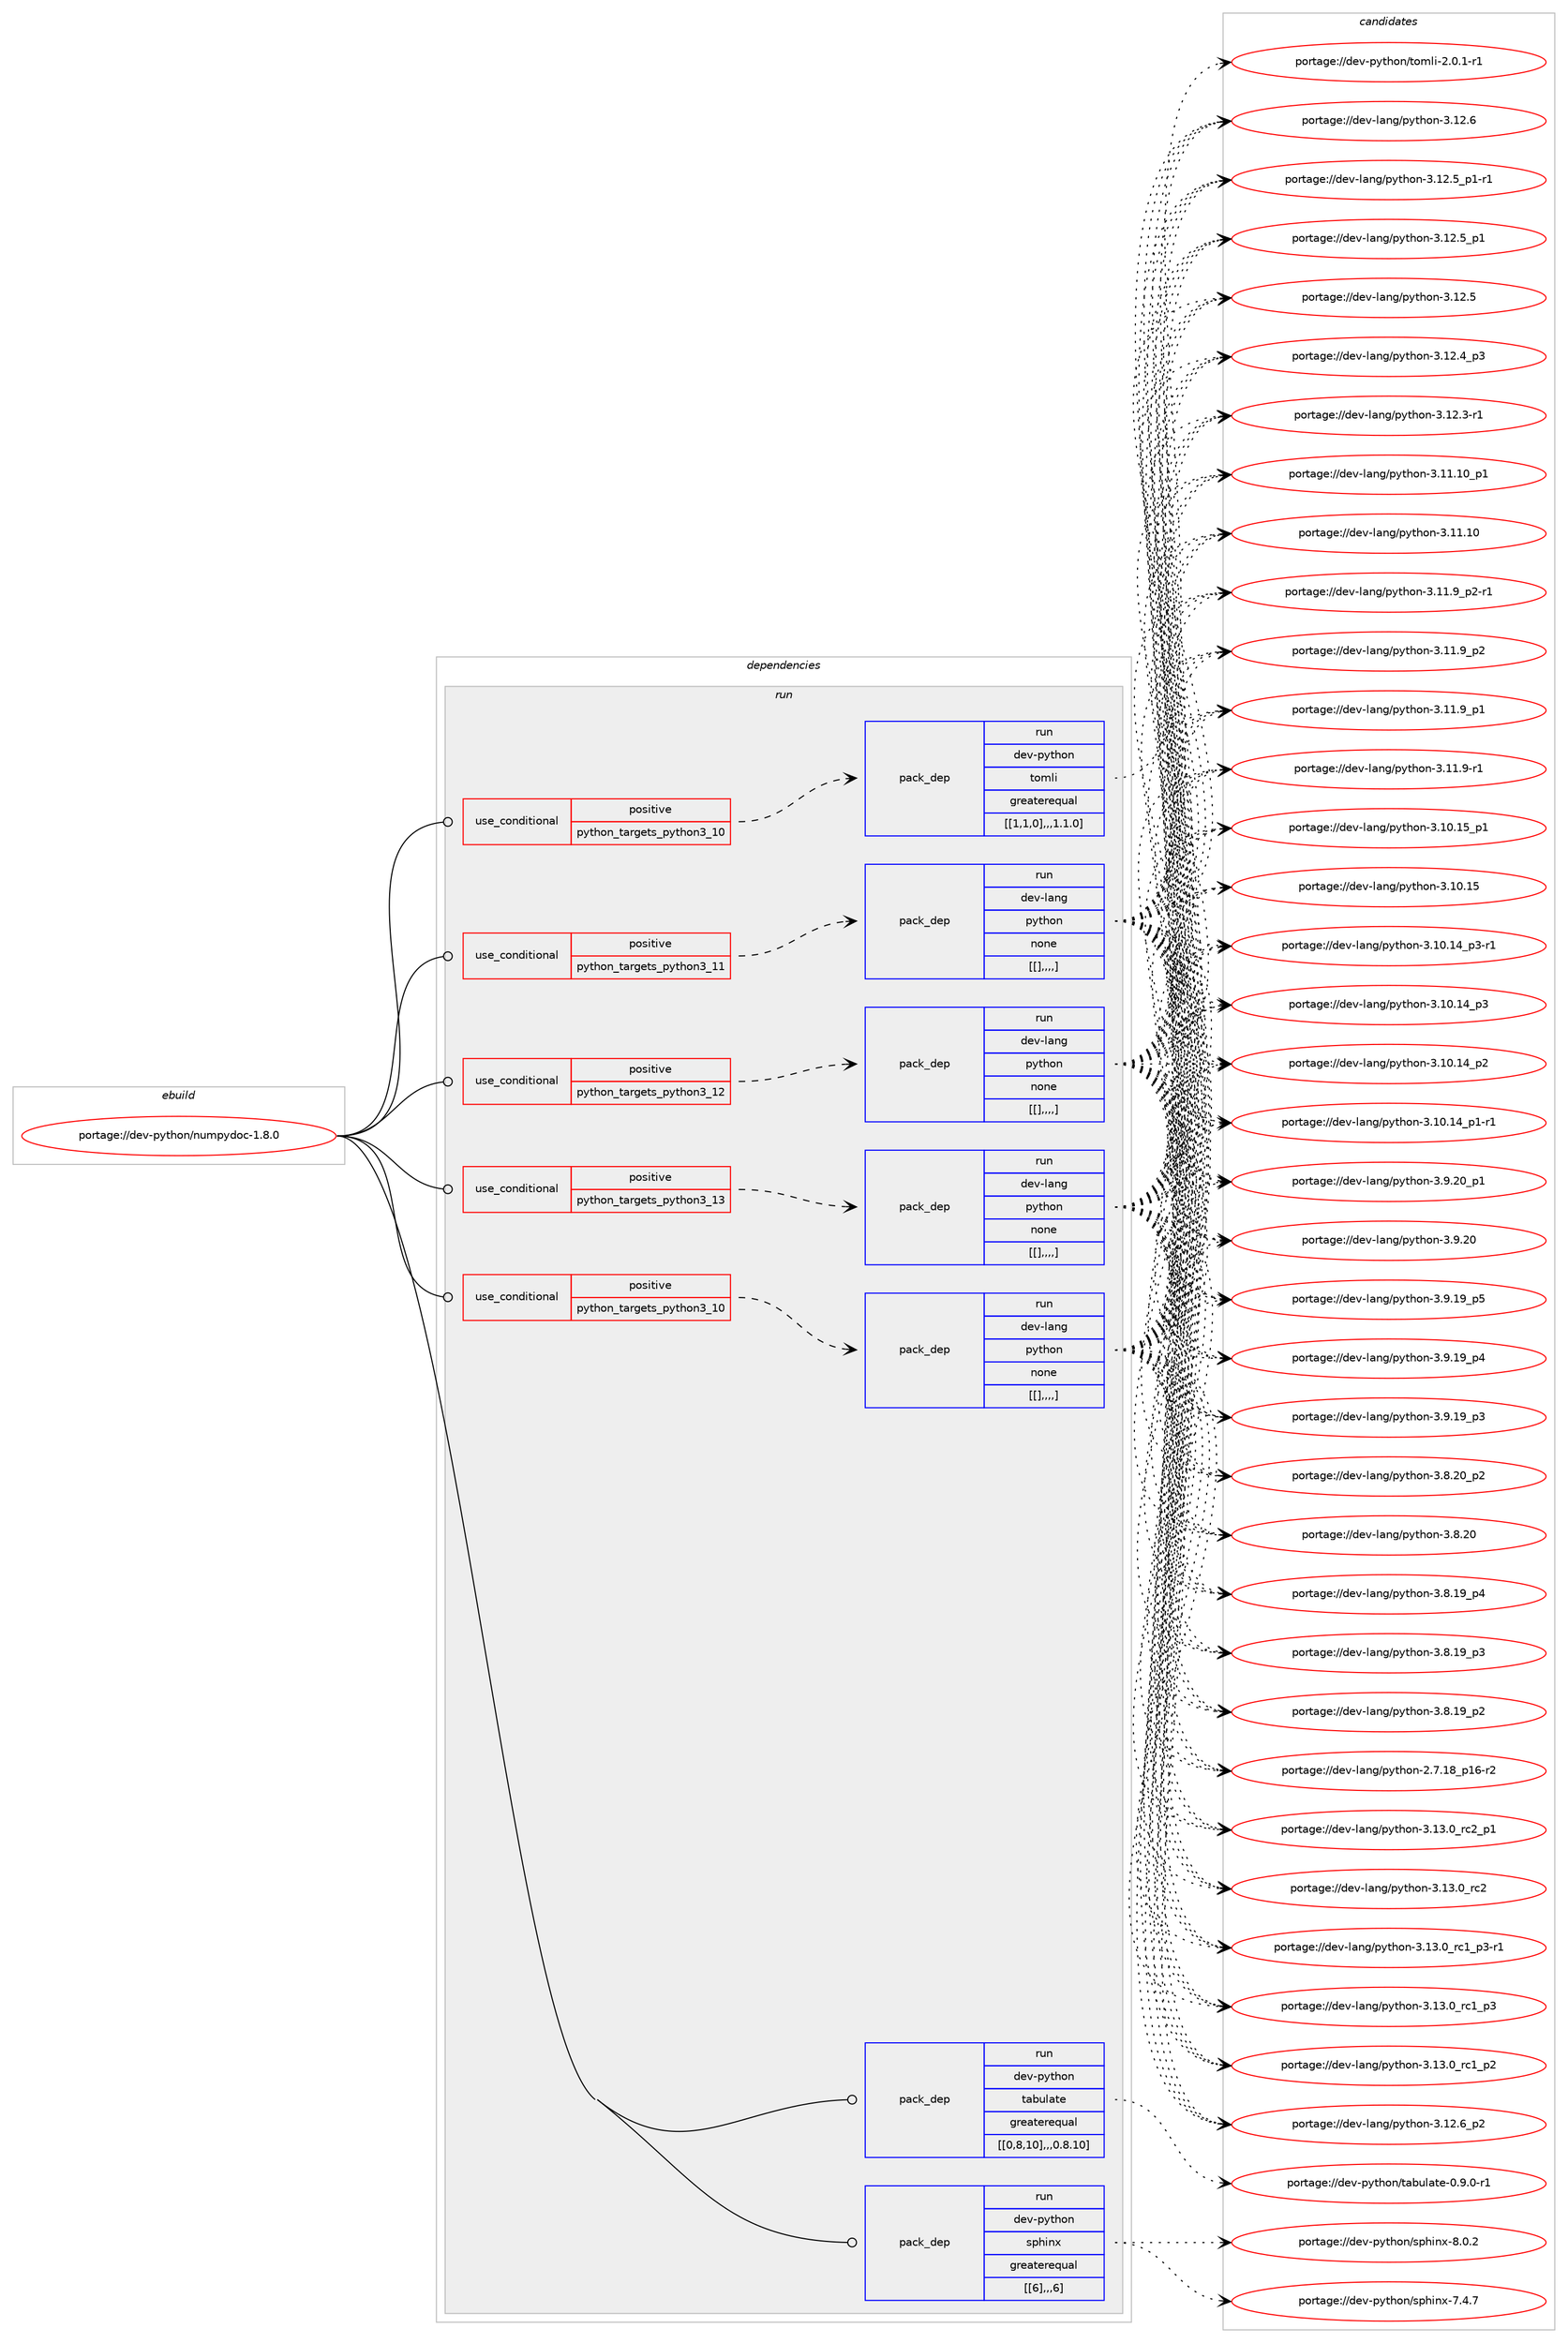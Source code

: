 digraph prolog {

# *************
# Graph options
# *************

newrank=true;
concentrate=true;
compound=true;
graph [rankdir=LR,fontname=Helvetica,fontsize=10,ranksep=1.5];#, ranksep=2.5, nodesep=0.2];
edge  [arrowhead=vee];
node  [fontname=Helvetica,fontsize=10];

# **********
# The ebuild
# **********

subgraph cluster_leftcol {
color=gray;
label=<<i>ebuild</i>>;
id [label="portage://dev-python/numpydoc-1.8.0", color=red, width=4, href="../dev-python/numpydoc-1.8.0.svg"];
}

# ****************
# The dependencies
# ****************

subgraph cluster_midcol {
color=gray;
label=<<i>dependencies</i>>;
subgraph cluster_compile {
fillcolor="#eeeeee";
style=filled;
label=<<i>compile</i>>;
}
subgraph cluster_compileandrun {
fillcolor="#eeeeee";
style=filled;
label=<<i>compile and run</i>>;
}
subgraph cluster_run {
fillcolor="#eeeeee";
style=filled;
label=<<i>run</i>>;
subgraph cond36696 {
dependency154991 [label=<<TABLE BORDER="0" CELLBORDER="1" CELLSPACING="0" CELLPADDING="4"><TR><TD ROWSPAN="3" CELLPADDING="10">use_conditional</TD></TR><TR><TD>positive</TD></TR><TR><TD>python_targets_python3_10</TD></TR></TABLE>>, shape=none, color=red];
subgraph pack117081 {
dependency154992 [label=<<TABLE BORDER="0" CELLBORDER="1" CELLSPACING="0" CELLPADDING="4" WIDTH="220"><TR><TD ROWSPAN="6" CELLPADDING="30">pack_dep</TD></TR><TR><TD WIDTH="110">run</TD></TR><TR><TD>dev-lang</TD></TR><TR><TD>python</TD></TR><TR><TD>none</TD></TR><TR><TD>[[],,,,]</TD></TR></TABLE>>, shape=none, color=blue];
}
dependency154991:e -> dependency154992:w [weight=20,style="dashed",arrowhead="vee"];
}
id:e -> dependency154991:w [weight=20,style="solid",arrowhead="odot"];
subgraph cond36697 {
dependency154993 [label=<<TABLE BORDER="0" CELLBORDER="1" CELLSPACING="0" CELLPADDING="4"><TR><TD ROWSPAN="3" CELLPADDING="10">use_conditional</TD></TR><TR><TD>positive</TD></TR><TR><TD>python_targets_python3_10</TD></TR></TABLE>>, shape=none, color=red];
subgraph pack117082 {
dependency154994 [label=<<TABLE BORDER="0" CELLBORDER="1" CELLSPACING="0" CELLPADDING="4" WIDTH="220"><TR><TD ROWSPAN="6" CELLPADDING="30">pack_dep</TD></TR><TR><TD WIDTH="110">run</TD></TR><TR><TD>dev-python</TD></TR><TR><TD>tomli</TD></TR><TR><TD>greaterequal</TD></TR><TR><TD>[[1,1,0],,,1.1.0]</TD></TR></TABLE>>, shape=none, color=blue];
}
dependency154993:e -> dependency154994:w [weight=20,style="dashed",arrowhead="vee"];
}
id:e -> dependency154993:w [weight=20,style="solid",arrowhead="odot"];
subgraph cond36698 {
dependency154995 [label=<<TABLE BORDER="0" CELLBORDER="1" CELLSPACING="0" CELLPADDING="4"><TR><TD ROWSPAN="3" CELLPADDING="10">use_conditional</TD></TR><TR><TD>positive</TD></TR><TR><TD>python_targets_python3_11</TD></TR></TABLE>>, shape=none, color=red];
subgraph pack117083 {
dependency154996 [label=<<TABLE BORDER="0" CELLBORDER="1" CELLSPACING="0" CELLPADDING="4" WIDTH="220"><TR><TD ROWSPAN="6" CELLPADDING="30">pack_dep</TD></TR><TR><TD WIDTH="110">run</TD></TR><TR><TD>dev-lang</TD></TR><TR><TD>python</TD></TR><TR><TD>none</TD></TR><TR><TD>[[],,,,]</TD></TR></TABLE>>, shape=none, color=blue];
}
dependency154995:e -> dependency154996:w [weight=20,style="dashed",arrowhead="vee"];
}
id:e -> dependency154995:w [weight=20,style="solid",arrowhead="odot"];
subgraph cond36699 {
dependency154997 [label=<<TABLE BORDER="0" CELLBORDER="1" CELLSPACING="0" CELLPADDING="4"><TR><TD ROWSPAN="3" CELLPADDING="10">use_conditional</TD></TR><TR><TD>positive</TD></TR><TR><TD>python_targets_python3_12</TD></TR></TABLE>>, shape=none, color=red];
subgraph pack117084 {
dependency154998 [label=<<TABLE BORDER="0" CELLBORDER="1" CELLSPACING="0" CELLPADDING="4" WIDTH="220"><TR><TD ROWSPAN="6" CELLPADDING="30">pack_dep</TD></TR><TR><TD WIDTH="110">run</TD></TR><TR><TD>dev-lang</TD></TR><TR><TD>python</TD></TR><TR><TD>none</TD></TR><TR><TD>[[],,,,]</TD></TR></TABLE>>, shape=none, color=blue];
}
dependency154997:e -> dependency154998:w [weight=20,style="dashed",arrowhead="vee"];
}
id:e -> dependency154997:w [weight=20,style="solid",arrowhead="odot"];
subgraph cond36700 {
dependency154999 [label=<<TABLE BORDER="0" CELLBORDER="1" CELLSPACING="0" CELLPADDING="4"><TR><TD ROWSPAN="3" CELLPADDING="10">use_conditional</TD></TR><TR><TD>positive</TD></TR><TR><TD>python_targets_python3_13</TD></TR></TABLE>>, shape=none, color=red];
subgraph pack117085 {
dependency155000 [label=<<TABLE BORDER="0" CELLBORDER="1" CELLSPACING="0" CELLPADDING="4" WIDTH="220"><TR><TD ROWSPAN="6" CELLPADDING="30">pack_dep</TD></TR><TR><TD WIDTH="110">run</TD></TR><TR><TD>dev-lang</TD></TR><TR><TD>python</TD></TR><TR><TD>none</TD></TR><TR><TD>[[],,,,]</TD></TR></TABLE>>, shape=none, color=blue];
}
dependency154999:e -> dependency155000:w [weight=20,style="dashed",arrowhead="vee"];
}
id:e -> dependency154999:w [weight=20,style="solid",arrowhead="odot"];
subgraph pack117086 {
dependency155001 [label=<<TABLE BORDER="0" CELLBORDER="1" CELLSPACING="0" CELLPADDING="4" WIDTH="220"><TR><TD ROWSPAN="6" CELLPADDING="30">pack_dep</TD></TR><TR><TD WIDTH="110">run</TD></TR><TR><TD>dev-python</TD></TR><TR><TD>sphinx</TD></TR><TR><TD>greaterequal</TD></TR><TR><TD>[[6],,,6]</TD></TR></TABLE>>, shape=none, color=blue];
}
id:e -> dependency155001:w [weight=20,style="solid",arrowhead="odot"];
subgraph pack117087 {
dependency155002 [label=<<TABLE BORDER="0" CELLBORDER="1" CELLSPACING="0" CELLPADDING="4" WIDTH="220"><TR><TD ROWSPAN="6" CELLPADDING="30">pack_dep</TD></TR><TR><TD WIDTH="110">run</TD></TR><TR><TD>dev-python</TD></TR><TR><TD>tabulate</TD></TR><TR><TD>greaterequal</TD></TR><TR><TD>[[0,8,10],,,0.8.10]</TD></TR></TABLE>>, shape=none, color=blue];
}
id:e -> dependency155002:w [weight=20,style="solid",arrowhead="odot"];
}
}

# **************
# The candidates
# **************

subgraph cluster_choices {
rank=same;
color=gray;
label=<<i>candidates</i>>;

subgraph choice117081 {
color=black;
nodesep=1;
choice100101118451089711010347112121116104111110455146495146489511499509511249 [label="portage://dev-lang/python-3.13.0_rc2_p1", color=red, width=4,href="../dev-lang/python-3.13.0_rc2_p1.svg"];
choice10010111845108971101034711212111610411111045514649514648951149950 [label="portage://dev-lang/python-3.13.0_rc2", color=red, width=4,href="../dev-lang/python-3.13.0_rc2.svg"];
choice1001011184510897110103471121211161041111104551464951464895114994995112514511449 [label="portage://dev-lang/python-3.13.0_rc1_p3-r1", color=red, width=4,href="../dev-lang/python-3.13.0_rc1_p3-r1.svg"];
choice100101118451089711010347112121116104111110455146495146489511499499511251 [label="portage://dev-lang/python-3.13.0_rc1_p3", color=red, width=4,href="../dev-lang/python-3.13.0_rc1_p3.svg"];
choice100101118451089711010347112121116104111110455146495146489511499499511250 [label="portage://dev-lang/python-3.13.0_rc1_p2", color=red, width=4,href="../dev-lang/python-3.13.0_rc1_p2.svg"];
choice100101118451089711010347112121116104111110455146495046549511250 [label="portage://dev-lang/python-3.12.6_p2", color=red, width=4,href="../dev-lang/python-3.12.6_p2.svg"];
choice10010111845108971101034711212111610411111045514649504654 [label="portage://dev-lang/python-3.12.6", color=red, width=4,href="../dev-lang/python-3.12.6.svg"];
choice1001011184510897110103471121211161041111104551464950465395112494511449 [label="portage://dev-lang/python-3.12.5_p1-r1", color=red, width=4,href="../dev-lang/python-3.12.5_p1-r1.svg"];
choice100101118451089711010347112121116104111110455146495046539511249 [label="portage://dev-lang/python-3.12.5_p1", color=red, width=4,href="../dev-lang/python-3.12.5_p1.svg"];
choice10010111845108971101034711212111610411111045514649504653 [label="portage://dev-lang/python-3.12.5", color=red, width=4,href="../dev-lang/python-3.12.5.svg"];
choice100101118451089711010347112121116104111110455146495046529511251 [label="portage://dev-lang/python-3.12.4_p3", color=red, width=4,href="../dev-lang/python-3.12.4_p3.svg"];
choice100101118451089711010347112121116104111110455146495046514511449 [label="portage://dev-lang/python-3.12.3-r1", color=red, width=4,href="../dev-lang/python-3.12.3-r1.svg"];
choice10010111845108971101034711212111610411111045514649494649489511249 [label="portage://dev-lang/python-3.11.10_p1", color=red, width=4,href="../dev-lang/python-3.11.10_p1.svg"];
choice1001011184510897110103471121211161041111104551464949464948 [label="portage://dev-lang/python-3.11.10", color=red, width=4,href="../dev-lang/python-3.11.10.svg"];
choice1001011184510897110103471121211161041111104551464949465795112504511449 [label="portage://dev-lang/python-3.11.9_p2-r1", color=red, width=4,href="../dev-lang/python-3.11.9_p2-r1.svg"];
choice100101118451089711010347112121116104111110455146494946579511250 [label="portage://dev-lang/python-3.11.9_p2", color=red, width=4,href="../dev-lang/python-3.11.9_p2.svg"];
choice100101118451089711010347112121116104111110455146494946579511249 [label="portage://dev-lang/python-3.11.9_p1", color=red, width=4,href="../dev-lang/python-3.11.9_p1.svg"];
choice100101118451089711010347112121116104111110455146494946574511449 [label="portage://dev-lang/python-3.11.9-r1", color=red, width=4,href="../dev-lang/python-3.11.9-r1.svg"];
choice10010111845108971101034711212111610411111045514649484649539511249 [label="portage://dev-lang/python-3.10.15_p1", color=red, width=4,href="../dev-lang/python-3.10.15_p1.svg"];
choice1001011184510897110103471121211161041111104551464948464953 [label="portage://dev-lang/python-3.10.15", color=red, width=4,href="../dev-lang/python-3.10.15.svg"];
choice100101118451089711010347112121116104111110455146494846495295112514511449 [label="portage://dev-lang/python-3.10.14_p3-r1", color=red, width=4,href="../dev-lang/python-3.10.14_p3-r1.svg"];
choice10010111845108971101034711212111610411111045514649484649529511251 [label="portage://dev-lang/python-3.10.14_p3", color=red, width=4,href="../dev-lang/python-3.10.14_p3.svg"];
choice10010111845108971101034711212111610411111045514649484649529511250 [label="portage://dev-lang/python-3.10.14_p2", color=red, width=4,href="../dev-lang/python-3.10.14_p2.svg"];
choice100101118451089711010347112121116104111110455146494846495295112494511449 [label="portage://dev-lang/python-3.10.14_p1-r1", color=red, width=4,href="../dev-lang/python-3.10.14_p1-r1.svg"];
choice100101118451089711010347112121116104111110455146574650489511249 [label="portage://dev-lang/python-3.9.20_p1", color=red, width=4,href="../dev-lang/python-3.9.20_p1.svg"];
choice10010111845108971101034711212111610411111045514657465048 [label="portage://dev-lang/python-3.9.20", color=red, width=4,href="../dev-lang/python-3.9.20.svg"];
choice100101118451089711010347112121116104111110455146574649579511253 [label="portage://dev-lang/python-3.9.19_p5", color=red, width=4,href="../dev-lang/python-3.9.19_p5.svg"];
choice100101118451089711010347112121116104111110455146574649579511252 [label="portage://dev-lang/python-3.9.19_p4", color=red, width=4,href="../dev-lang/python-3.9.19_p4.svg"];
choice100101118451089711010347112121116104111110455146574649579511251 [label="portage://dev-lang/python-3.9.19_p3", color=red, width=4,href="../dev-lang/python-3.9.19_p3.svg"];
choice100101118451089711010347112121116104111110455146564650489511250 [label="portage://dev-lang/python-3.8.20_p2", color=red, width=4,href="../dev-lang/python-3.8.20_p2.svg"];
choice10010111845108971101034711212111610411111045514656465048 [label="portage://dev-lang/python-3.8.20", color=red, width=4,href="../dev-lang/python-3.8.20.svg"];
choice100101118451089711010347112121116104111110455146564649579511252 [label="portage://dev-lang/python-3.8.19_p4", color=red, width=4,href="../dev-lang/python-3.8.19_p4.svg"];
choice100101118451089711010347112121116104111110455146564649579511251 [label="portage://dev-lang/python-3.8.19_p3", color=red, width=4,href="../dev-lang/python-3.8.19_p3.svg"];
choice100101118451089711010347112121116104111110455146564649579511250 [label="portage://dev-lang/python-3.8.19_p2", color=red, width=4,href="../dev-lang/python-3.8.19_p2.svg"];
choice100101118451089711010347112121116104111110455046554649569511249544511450 [label="portage://dev-lang/python-2.7.18_p16-r2", color=red, width=4,href="../dev-lang/python-2.7.18_p16-r2.svg"];
dependency154992:e -> choice100101118451089711010347112121116104111110455146495146489511499509511249:w [style=dotted,weight="100"];
dependency154992:e -> choice10010111845108971101034711212111610411111045514649514648951149950:w [style=dotted,weight="100"];
dependency154992:e -> choice1001011184510897110103471121211161041111104551464951464895114994995112514511449:w [style=dotted,weight="100"];
dependency154992:e -> choice100101118451089711010347112121116104111110455146495146489511499499511251:w [style=dotted,weight="100"];
dependency154992:e -> choice100101118451089711010347112121116104111110455146495146489511499499511250:w [style=dotted,weight="100"];
dependency154992:e -> choice100101118451089711010347112121116104111110455146495046549511250:w [style=dotted,weight="100"];
dependency154992:e -> choice10010111845108971101034711212111610411111045514649504654:w [style=dotted,weight="100"];
dependency154992:e -> choice1001011184510897110103471121211161041111104551464950465395112494511449:w [style=dotted,weight="100"];
dependency154992:e -> choice100101118451089711010347112121116104111110455146495046539511249:w [style=dotted,weight="100"];
dependency154992:e -> choice10010111845108971101034711212111610411111045514649504653:w [style=dotted,weight="100"];
dependency154992:e -> choice100101118451089711010347112121116104111110455146495046529511251:w [style=dotted,weight="100"];
dependency154992:e -> choice100101118451089711010347112121116104111110455146495046514511449:w [style=dotted,weight="100"];
dependency154992:e -> choice10010111845108971101034711212111610411111045514649494649489511249:w [style=dotted,weight="100"];
dependency154992:e -> choice1001011184510897110103471121211161041111104551464949464948:w [style=dotted,weight="100"];
dependency154992:e -> choice1001011184510897110103471121211161041111104551464949465795112504511449:w [style=dotted,weight="100"];
dependency154992:e -> choice100101118451089711010347112121116104111110455146494946579511250:w [style=dotted,weight="100"];
dependency154992:e -> choice100101118451089711010347112121116104111110455146494946579511249:w [style=dotted,weight="100"];
dependency154992:e -> choice100101118451089711010347112121116104111110455146494946574511449:w [style=dotted,weight="100"];
dependency154992:e -> choice10010111845108971101034711212111610411111045514649484649539511249:w [style=dotted,weight="100"];
dependency154992:e -> choice1001011184510897110103471121211161041111104551464948464953:w [style=dotted,weight="100"];
dependency154992:e -> choice100101118451089711010347112121116104111110455146494846495295112514511449:w [style=dotted,weight="100"];
dependency154992:e -> choice10010111845108971101034711212111610411111045514649484649529511251:w [style=dotted,weight="100"];
dependency154992:e -> choice10010111845108971101034711212111610411111045514649484649529511250:w [style=dotted,weight="100"];
dependency154992:e -> choice100101118451089711010347112121116104111110455146494846495295112494511449:w [style=dotted,weight="100"];
dependency154992:e -> choice100101118451089711010347112121116104111110455146574650489511249:w [style=dotted,weight="100"];
dependency154992:e -> choice10010111845108971101034711212111610411111045514657465048:w [style=dotted,weight="100"];
dependency154992:e -> choice100101118451089711010347112121116104111110455146574649579511253:w [style=dotted,weight="100"];
dependency154992:e -> choice100101118451089711010347112121116104111110455146574649579511252:w [style=dotted,weight="100"];
dependency154992:e -> choice100101118451089711010347112121116104111110455146574649579511251:w [style=dotted,weight="100"];
dependency154992:e -> choice100101118451089711010347112121116104111110455146564650489511250:w [style=dotted,weight="100"];
dependency154992:e -> choice10010111845108971101034711212111610411111045514656465048:w [style=dotted,weight="100"];
dependency154992:e -> choice100101118451089711010347112121116104111110455146564649579511252:w [style=dotted,weight="100"];
dependency154992:e -> choice100101118451089711010347112121116104111110455146564649579511251:w [style=dotted,weight="100"];
dependency154992:e -> choice100101118451089711010347112121116104111110455146564649579511250:w [style=dotted,weight="100"];
dependency154992:e -> choice100101118451089711010347112121116104111110455046554649569511249544511450:w [style=dotted,weight="100"];
}
subgraph choice117082 {
color=black;
nodesep=1;
choice10010111845112121116104111110471161111091081054550464846494511449 [label="portage://dev-python/tomli-2.0.1-r1", color=red, width=4,href="../dev-python/tomli-2.0.1-r1.svg"];
dependency154994:e -> choice10010111845112121116104111110471161111091081054550464846494511449:w [style=dotted,weight="100"];
}
subgraph choice117083 {
color=black;
nodesep=1;
choice100101118451089711010347112121116104111110455146495146489511499509511249 [label="portage://dev-lang/python-3.13.0_rc2_p1", color=red, width=4,href="../dev-lang/python-3.13.0_rc2_p1.svg"];
choice10010111845108971101034711212111610411111045514649514648951149950 [label="portage://dev-lang/python-3.13.0_rc2", color=red, width=4,href="../dev-lang/python-3.13.0_rc2.svg"];
choice1001011184510897110103471121211161041111104551464951464895114994995112514511449 [label="portage://dev-lang/python-3.13.0_rc1_p3-r1", color=red, width=4,href="../dev-lang/python-3.13.0_rc1_p3-r1.svg"];
choice100101118451089711010347112121116104111110455146495146489511499499511251 [label="portage://dev-lang/python-3.13.0_rc1_p3", color=red, width=4,href="../dev-lang/python-3.13.0_rc1_p3.svg"];
choice100101118451089711010347112121116104111110455146495146489511499499511250 [label="portage://dev-lang/python-3.13.0_rc1_p2", color=red, width=4,href="../dev-lang/python-3.13.0_rc1_p2.svg"];
choice100101118451089711010347112121116104111110455146495046549511250 [label="portage://dev-lang/python-3.12.6_p2", color=red, width=4,href="../dev-lang/python-3.12.6_p2.svg"];
choice10010111845108971101034711212111610411111045514649504654 [label="portage://dev-lang/python-3.12.6", color=red, width=4,href="../dev-lang/python-3.12.6.svg"];
choice1001011184510897110103471121211161041111104551464950465395112494511449 [label="portage://dev-lang/python-3.12.5_p1-r1", color=red, width=4,href="../dev-lang/python-3.12.5_p1-r1.svg"];
choice100101118451089711010347112121116104111110455146495046539511249 [label="portage://dev-lang/python-3.12.5_p1", color=red, width=4,href="../dev-lang/python-3.12.5_p1.svg"];
choice10010111845108971101034711212111610411111045514649504653 [label="portage://dev-lang/python-3.12.5", color=red, width=4,href="../dev-lang/python-3.12.5.svg"];
choice100101118451089711010347112121116104111110455146495046529511251 [label="portage://dev-lang/python-3.12.4_p3", color=red, width=4,href="../dev-lang/python-3.12.4_p3.svg"];
choice100101118451089711010347112121116104111110455146495046514511449 [label="portage://dev-lang/python-3.12.3-r1", color=red, width=4,href="../dev-lang/python-3.12.3-r1.svg"];
choice10010111845108971101034711212111610411111045514649494649489511249 [label="portage://dev-lang/python-3.11.10_p1", color=red, width=4,href="../dev-lang/python-3.11.10_p1.svg"];
choice1001011184510897110103471121211161041111104551464949464948 [label="portage://dev-lang/python-3.11.10", color=red, width=4,href="../dev-lang/python-3.11.10.svg"];
choice1001011184510897110103471121211161041111104551464949465795112504511449 [label="portage://dev-lang/python-3.11.9_p2-r1", color=red, width=4,href="../dev-lang/python-3.11.9_p2-r1.svg"];
choice100101118451089711010347112121116104111110455146494946579511250 [label="portage://dev-lang/python-3.11.9_p2", color=red, width=4,href="../dev-lang/python-3.11.9_p2.svg"];
choice100101118451089711010347112121116104111110455146494946579511249 [label="portage://dev-lang/python-3.11.9_p1", color=red, width=4,href="../dev-lang/python-3.11.9_p1.svg"];
choice100101118451089711010347112121116104111110455146494946574511449 [label="portage://dev-lang/python-3.11.9-r1", color=red, width=4,href="../dev-lang/python-3.11.9-r1.svg"];
choice10010111845108971101034711212111610411111045514649484649539511249 [label="portage://dev-lang/python-3.10.15_p1", color=red, width=4,href="../dev-lang/python-3.10.15_p1.svg"];
choice1001011184510897110103471121211161041111104551464948464953 [label="portage://dev-lang/python-3.10.15", color=red, width=4,href="../dev-lang/python-3.10.15.svg"];
choice100101118451089711010347112121116104111110455146494846495295112514511449 [label="portage://dev-lang/python-3.10.14_p3-r1", color=red, width=4,href="../dev-lang/python-3.10.14_p3-r1.svg"];
choice10010111845108971101034711212111610411111045514649484649529511251 [label="portage://dev-lang/python-3.10.14_p3", color=red, width=4,href="../dev-lang/python-3.10.14_p3.svg"];
choice10010111845108971101034711212111610411111045514649484649529511250 [label="portage://dev-lang/python-3.10.14_p2", color=red, width=4,href="../dev-lang/python-3.10.14_p2.svg"];
choice100101118451089711010347112121116104111110455146494846495295112494511449 [label="portage://dev-lang/python-3.10.14_p1-r1", color=red, width=4,href="../dev-lang/python-3.10.14_p1-r1.svg"];
choice100101118451089711010347112121116104111110455146574650489511249 [label="portage://dev-lang/python-3.9.20_p1", color=red, width=4,href="../dev-lang/python-3.9.20_p1.svg"];
choice10010111845108971101034711212111610411111045514657465048 [label="portage://dev-lang/python-3.9.20", color=red, width=4,href="../dev-lang/python-3.9.20.svg"];
choice100101118451089711010347112121116104111110455146574649579511253 [label="portage://dev-lang/python-3.9.19_p5", color=red, width=4,href="../dev-lang/python-3.9.19_p5.svg"];
choice100101118451089711010347112121116104111110455146574649579511252 [label="portage://dev-lang/python-3.9.19_p4", color=red, width=4,href="../dev-lang/python-3.9.19_p4.svg"];
choice100101118451089711010347112121116104111110455146574649579511251 [label="portage://dev-lang/python-3.9.19_p3", color=red, width=4,href="../dev-lang/python-3.9.19_p3.svg"];
choice100101118451089711010347112121116104111110455146564650489511250 [label="portage://dev-lang/python-3.8.20_p2", color=red, width=4,href="../dev-lang/python-3.8.20_p2.svg"];
choice10010111845108971101034711212111610411111045514656465048 [label="portage://dev-lang/python-3.8.20", color=red, width=4,href="../dev-lang/python-3.8.20.svg"];
choice100101118451089711010347112121116104111110455146564649579511252 [label="portage://dev-lang/python-3.8.19_p4", color=red, width=4,href="../dev-lang/python-3.8.19_p4.svg"];
choice100101118451089711010347112121116104111110455146564649579511251 [label="portage://dev-lang/python-3.8.19_p3", color=red, width=4,href="../dev-lang/python-3.8.19_p3.svg"];
choice100101118451089711010347112121116104111110455146564649579511250 [label="portage://dev-lang/python-3.8.19_p2", color=red, width=4,href="../dev-lang/python-3.8.19_p2.svg"];
choice100101118451089711010347112121116104111110455046554649569511249544511450 [label="portage://dev-lang/python-2.7.18_p16-r2", color=red, width=4,href="../dev-lang/python-2.7.18_p16-r2.svg"];
dependency154996:e -> choice100101118451089711010347112121116104111110455146495146489511499509511249:w [style=dotted,weight="100"];
dependency154996:e -> choice10010111845108971101034711212111610411111045514649514648951149950:w [style=dotted,weight="100"];
dependency154996:e -> choice1001011184510897110103471121211161041111104551464951464895114994995112514511449:w [style=dotted,weight="100"];
dependency154996:e -> choice100101118451089711010347112121116104111110455146495146489511499499511251:w [style=dotted,weight="100"];
dependency154996:e -> choice100101118451089711010347112121116104111110455146495146489511499499511250:w [style=dotted,weight="100"];
dependency154996:e -> choice100101118451089711010347112121116104111110455146495046549511250:w [style=dotted,weight="100"];
dependency154996:e -> choice10010111845108971101034711212111610411111045514649504654:w [style=dotted,weight="100"];
dependency154996:e -> choice1001011184510897110103471121211161041111104551464950465395112494511449:w [style=dotted,weight="100"];
dependency154996:e -> choice100101118451089711010347112121116104111110455146495046539511249:w [style=dotted,weight="100"];
dependency154996:e -> choice10010111845108971101034711212111610411111045514649504653:w [style=dotted,weight="100"];
dependency154996:e -> choice100101118451089711010347112121116104111110455146495046529511251:w [style=dotted,weight="100"];
dependency154996:e -> choice100101118451089711010347112121116104111110455146495046514511449:w [style=dotted,weight="100"];
dependency154996:e -> choice10010111845108971101034711212111610411111045514649494649489511249:w [style=dotted,weight="100"];
dependency154996:e -> choice1001011184510897110103471121211161041111104551464949464948:w [style=dotted,weight="100"];
dependency154996:e -> choice1001011184510897110103471121211161041111104551464949465795112504511449:w [style=dotted,weight="100"];
dependency154996:e -> choice100101118451089711010347112121116104111110455146494946579511250:w [style=dotted,weight="100"];
dependency154996:e -> choice100101118451089711010347112121116104111110455146494946579511249:w [style=dotted,weight="100"];
dependency154996:e -> choice100101118451089711010347112121116104111110455146494946574511449:w [style=dotted,weight="100"];
dependency154996:e -> choice10010111845108971101034711212111610411111045514649484649539511249:w [style=dotted,weight="100"];
dependency154996:e -> choice1001011184510897110103471121211161041111104551464948464953:w [style=dotted,weight="100"];
dependency154996:e -> choice100101118451089711010347112121116104111110455146494846495295112514511449:w [style=dotted,weight="100"];
dependency154996:e -> choice10010111845108971101034711212111610411111045514649484649529511251:w [style=dotted,weight="100"];
dependency154996:e -> choice10010111845108971101034711212111610411111045514649484649529511250:w [style=dotted,weight="100"];
dependency154996:e -> choice100101118451089711010347112121116104111110455146494846495295112494511449:w [style=dotted,weight="100"];
dependency154996:e -> choice100101118451089711010347112121116104111110455146574650489511249:w [style=dotted,weight="100"];
dependency154996:e -> choice10010111845108971101034711212111610411111045514657465048:w [style=dotted,weight="100"];
dependency154996:e -> choice100101118451089711010347112121116104111110455146574649579511253:w [style=dotted,weight="100"];
dependency154996:e -> choice100101118451089711010347112121116104111110455146574649579511252:w [style=dotted,weight="100"];
dependency154996:e -> choice100101118451089711010347112121116104111110455146574649579511251:w [style=dotted,weight="100"];
dependency154996:e -> choice100101118451089711010347112121116104111110455146564650489511250:w [style=dotted,weight="100"];
dependency154996:e -> choice10010111845108971101034711212111610411111045514656465048:w [style=dotted,weight="100"];
dependency154996:e -> choice100101118451089711010347112121116104111110455146564649579511252:w [style=dotted,weight="100"];
dependency154996:e -> choice100101118451089711010347112121116104111110455146564649579511251:w [style=dotted,weight="100"];
dependency154996:e -> choice100101118451089711010347112121116104111110455146564649579511250:w [style=dotted,weight="100"];
dependency154996:e -> choice100101118451089711010347112121116104111110455046554649569511249544511450:w [style=dotted,weight="100"];
}
subgraph choice117084 {
color=black;
nodesep=1;
choice100101118451089711010347112121116104111110455146495146489511499509511249 [label="portage://dev-lang/python-3.13.0_rc2_p1", color=red, width=4,href="../dev-lang/python-3.13.0_rc2_p1.svg"];
choice10010111845108971101034711212111610411111045514649514648951149950 [label="portage://dev-lang/python-3.13.0_rc2", color=red, width=4,href="../dev-lang/python-3.13.0_rc2.svg"];
choice1001011184510897110103471121211161041111104551464951464895114994995112514511449 [label="portage://dev-lang/python-3.13.0_rc1_p3-r1", color=red, width=4,href="../dev-lang/python-3.13.0_rc1_p3-r1.svg"];
choice100101118451089711010347112121116104111110455146495146489511499499511251 [label="portage://dev-lang/python-3.13.0_rc1_p3", color=red, width=4,href="../dev-lang/python-3.13.0_rc1_p3.svg"];
choice100101118451089711010347112121116104111110455146495146489511499499511250 [label="portage://dev-lang/python-3.13.0_rc1_p2", color=red, width=4,href="../dev-lang/python-3.13.0_rc1_p2.svg"];
choice100101118451089711010347112121116104111110455146495046549511250 [label="portage://dev-lang/python-3.12.6_p2", color=red, width=4,href="../dev-lang/python-3.12.6_p2.svg"];
choice10010111845108971101034711212111610411111045514649504654 [label="portage://dev-lang/python-3.12.6", color=red, width=4,href="../dev-lang/python-3.12.6.svg"];
choice1001011184510897110103471121211161041111104551464950465395112494511449 [label="portage://dev-lang/python-3.12.5_p1-r1", color=red, width=4,href="../dev-lang/python-3.12.5_p1-r1.svg"];
choice100101118451089711010347112121116104111110455146495046539511249 [label="portage://dev-lang/python-3.12.5_p1", color=red, width=4,href="../dev-lang/python-3.12.5_p1.svg"];
choice10010111845108971101034711212111610411111045514649504653 [label="portage://dev-lang/python-3.12.5", color=red, width=4,href="../dev-lang/python-3.12.5.svg"];
choice100101118451089711010347112121116104111110455146495046529511251 [label="portage://dev-lang/python-3.12.4_p3", color=red, width=4,href="../dev-lang/python-3.12.4_p3.svg"];
choice100101118451089711010347112121116104111110455146495046514511449 [label="portage://dev-lang/python-3.12.3-r1", color=red, width=4,href="../dev-lang/python-3.12.3-r1.svg"];
choice10010111845108971101034711212111610411111045514649494649489511249 [label="portage://dev-lang/python-3.11.10_p1", color=red, width=4,href="../dev-lang/python-3.11.10_p1.svg"];
choice1001011184510897110103471121211161041111104551464949464948 [label="portage://dev-lang/python-3.11.10", color=red, width=4,href="../dev-lang/python-3.11.10.svg"];
choice1001011184510897110103471121211161041111104551464949465795112504511449 [label="portage://dev-lang/python-3.11.9_p2-r1", color=red, width=4,href="../dev-lang/python-3.11.9_p2-r1.svg"];
choice100101118451089711010347112121116104111110455146494946579511250 [label="portage://dev-lang/python-3.11.9_p2", color=red, width=4,href="../dev-lang/python-3.11.9_p2.svg"];
choice100101118451089711010347112121116104111110455146494946579511249 [label="portage://dev-lang/python-3.11.9_p1", color=red, width=4,href="../dev-lang/python-3.11.9_p1.svg"];
choice100101118451089711010347112121116104111110455146494946574511449 [label="portage://dev-lang/python-3.11.9-r1", color=red, width=4,href="../dev-lang/python-3.11.9-r1.svg"];
choice10010111845108971101034711212111610411111045514649484649539511249 [label="portage://dev-lang/python-3.10.15_p1", color=red, width=4,href="../dev-lang/python-3.10.15_p1.svg"];
choice1001011184510897110103471121211161041111104551464948464953 [label="portage://dev-lang/python-3.10.15", color=red, width=4,href="../dev-lang/python-3.10.15.svg"];
choice100101118451089711010347112121116104111110455146494846495295112514511449 [label="portage://dev-lang/python-3.10.14_p3-r1", color=red, width=4,href="../dev-lang/python-3.10.14_p3-r1.svg"];
choice10010111845108971101034711212111610411111045514649484649529511251 [label="portage://dev-lang/python-3.10.14_p3", color=red, width=4,href="../dev-lang/python-3.10.14_p3.svg"];
choice10010111845108971101034711212111610411111045514649484649529511250 [label="portage://dev-lang/python-3.10.14_p2", color=red, width=4,href="../dev-lang/python-3.10.14_p2.svg"];
choice100101118451089711010347112121116104111110455146494846495295112494511449 [label="portage://dev-lang/python-3.10.14_p1-r1", color=red, width=4,href="../dev-lang/python-3.10.14_p1-r1.svg"];
choice100101118451089711010347112121116104111110455146574650489511249 [label="portage://dev-lang/python-3.9.20_p1", color=red, width=4,href="../dev-lang/python-3.9.20_p1.svg"];
choice10010111845108971101034711212111610411111045514657465048 [label="portage://dev-lang/python-3.9.20", color=red, width=4,href="../dev-lang/python-3.9.20.svg"];
choice100101118451089711010347112121116104111110455146574649579511253 [label="portage://dev-lang/python-3.9.19_p5", color=red, width=4,href="../dev-lang/python-3.9.19_p5.svg"];
choice100101118451089711010347112121116104111110455146574649579511252 [label="portage://dev-lang/python-3.9.19_p4", color=red, width=4,href="../dev-lang/python-3.9.19_p4.svg"];
choice100101118451089711010347112121116104111110455146574649579511251 [label="portage://dev-lang/python-3.9.19_p3", color=red, width=4,href="../dev-lang/python-3.9.19_p3.svg"];
choice100101118451089711010347112121116104111110455146564650489511250 [label="portage://dev-lang/python-3.8.20_p2", color=red, width=4,href="../dev-lang/python-3.8.20_p2.svg"];
choice10010111845108971101034711212111610411111045514656465048 [label="portage://dev-lang/python-3.8.20", color=red, width=4,href="../dev-lang/python-3.8.20.svg"];
choice100101118451089711010347112121116104111110455146564649579511252 [label="portage://dev-lang/python-3.8.19_p4", color=red, width=4,href="../dev-lang/python-3.8.19_p4.svg"];
choice100101118451089711010347112121116104111110455146564649579511251 [label="portage://dev-lang/python-3.8.19_p3", color=red, width=4,href="../dev-lang/python-3.8.19_p3.svg"];
choice100101118451089711010347112121116104111110455146564649579511250 [label="portage://dev-lang/python-3.8.19_p2", color=red, width=4,href="../dev-lang/python-3.8.19_p2.svg"];
choice100101118451089711010347112121116104111110455046554649569511249544511450 [label="portage://dev-lang/python-2.7.18_p16-r2", color=red, width=4,href="../dev-lang/python-2.7.18_p16-r2.svg"];
dependency154998:e -> choice100101118451089711010347112121116104111110455146495146489511499509511249:w [style=dotted,weight="100"];
dependency154998:e -> choice10010111845108971101034711212111610411111045514649514648951149950:w [style=dotted,weight="100"];
dependency154998:e -> choice1001011184510897110103471121211161041111104551464951464895114994995112514511449:w [style=dotted,weight="100"];
dependency154998:e -> choice100101118451089711010347112121116104111110455146495146489511499499511251:w [style=dotted,weight="100"];
dependency154998:e -> choice100101118451089711010347112121116104111110455146495146489511499499511250:w [style=dotted,weight="100"];
dependency154998:e -> choice100101118451089711010347112121116104111110455146495046549511250:w [style=dotted,weight="100"];
dependency154998:e -> choice10010111845108971101034711212111610411111045514649504654:w [style=dotted,weight="100"];
dependency154998:e -> choice1001011184510897110103471121211161041111104551464950465395112494511449:w [style=dotted,weight="100"];
dependency154998:e -> choice100101118451089711010347112121116104111110455146495046539511249:w [style=dotted,weight="100"];
dependency154998:e -> choice10010111845108971101034711212111610411111045514649504653:w [style=dotted,weight="100"];
dependency154998:e -> choice100101118451089711010347112121116104111110455146495046529511251:w [style=dotted,weight="100"];
dependency154998:e -> choice100101118451089711010347112121116104111110455146495046514511449:w [style=dotted,weight="100"];
dependency154998:e -> choice10010111845108971101034711212111610411111045514649494649489511249:w [style=dotted,weight="100"];
dependency154998:e -> choice1001011184510897110103471121211161041111104551464949464948:w [style=dotted,weight="100"];
dependency154998:e -> choice1001011184510897110103471121211161041111104551464949465795112504511449:w [style=dotted,weight="100"];
dependency154998:e -> choice100101118451089711010347112121116104111110455146494946579511250:w [style=dotted,weight="100"];
dependency154998:e -> choice100101118451089711010347112121116104111110455146494946579511249:w [style=dotted,weight="100"];
dependency154998:e -> choice100101118451089711010347112121116104111110455146494946574511449:w [style=dotted,weight="100"];
dependency154998:e -> choice10010111845108971101034711212111610411111045514649484649539511249:w [style=dotted,weight="100"];
dependency154998:e -> choice1001011184510897110103471121211161041111104551464948464953:w [style=dotted,weight="100"];
dependency154998:e -> choice100101118451089711010347112121116104111110455146494846495295112514511449:w [style=dotted,weight="100"];
dependency154998:e -> choice10010111845108971101034711212111610411111045514649484649529511251:w [style=dotted,weight="100"];
dependency154998:e -> choice10010111845108971101034711212111610411111045514649484649529511250:w [style=dotted,weight="100"];
dependency154998:e -> choice100101118451089711010347112121116104111110455146494846495295112494511449:w [style=dotted,weight="100"];
dependency154998:e -> choice100101118451089711010347112121116104111110455146574650489511249:w [style=dotted,weight="100"];
dependency154998:e -> choice10010111845108971101034711212111610411111045514657465048:w [style=dotted,weight="100"];
dependency154998:e -> choice100101118451089711010347112121116104111110455146574649579511253:w [style=dotted,weight="100"];
dependency154998:e -> choice100101118451089711010347112121116104111110455146574649579511252:w [style=dotted,weight="100"];
dependency154998:e -> choice100101118451089711010347112121116104111110455146574649579511251:w [style=dotted,weight="100"];
dependency154998:e -> choice100101118451089711010347112121116104111110455146564650489511250:w [style=dotted,weight="100"];
dependency154998:e -> choice10010111845108971101034711212111610411111045514656465048:w [style=dotted,weight="100"];
dependency154998:e -> choice100101118451089711010347112121116104111110455146564649579511252:w [style=dotted,weight="100"];
dependency154998:e -> choice100101118451089711010347112121116104111110455146564649579511251:w [style=dotted,weight="100"];
dependency154998:e -> choice100101118451089711010347112121116104111110455146564649579511250:w [style=dotted,weight="100"];
dependency154998:e -> choice100101118451089711010347112121116104111110455046554649569511249544511450:w [style=dotted,weight="100"];
}
subgraph choice117085 {
color=black;
nodesep=1;
choice100101118451089711010347112121116104111110455146495146489511499509511249 [label="portage://dev-lang/python-3.13.0_rc2_p1", color=red, width=4,href="../dev-lang/python-3.13.0_rc2_p1.svg"];
choice10010111845108971101034711212111610411111045514649514648951149950 [label="portage://dev-lang/python-3.13.0_rc2", color=red, width=4,href="../dev-lang/python-3.13.0_rc2.svg"];
choice1001011184510897110103471121211161041111104551464951464895114994995112514511449 [label="portage://dev-lang/python-3.13.0_rc1_p3-r1", color=red, width=4,href="../dev-lang/python-3.13.0_rc1_p3-r1.svg"];
choice100101118451089711010347112121116104111110455146495146489511499499511251 [label="portage://dev-lang/python-3.13.0_rc1_p3", color=red, width=4,href="../dev-lang/python-3.13.0_rc1_p3.svg"];
choice100101118451089711010347112121116104111110455146495146489511499499511250 [label="portage://dev-lang/python-3.13.0_rc1_p2", color=red, width=4,href="../dev-lang/python-3.13.0_rc1_p2.svg"];
choice100101118451089711010347112121116104111110455146495046549511250 [label="portage://dev-lang/python-3.12.6_p2", color=red, width=4,href="../dev-lang/python-3.12.6_p2.svg"];
choice10010111845108971101034711212111610411111045514649504654 [label="portage://dev-lang/python-3.12.6", color=red, width=4,href="../dev-lang/python-3.12.6.svg"];
choice1001011184510897110103471121211161041111104551464950465395112494511449 [label="portage://dev-lang/python-3.12.5_p1-r1", color=red, width=4,href="../dev-lang/python-3.12.5_p1-r1.svg"];
choice100101118451089711010347112121116104111110455146495046539511249 [label="portage://dev-lang/python-3.12.5_p1", color=red, width=4,href="../dev-lang/python-3.12.5_p1.svg"];
choice10010111845108971101034711212111610411111045514649504653 [label="portage://dev-lang/python-3.12.5", color=red, width=4,href="../dev-lang/python-3.12.5.svg"];
choice100101118451089711010347112121116104111110455146495046529511251 [label="portage://dev-lang/python-3.12.4_p3", color=red, width=4,href="../dev-lang/python-3.12.4_p3.svg"];
choice100101118451089711010347112121116104111110455146495046514511449 [label="portage://dev-lang/python-3.12.3-r1", color=red, width=4,href="../dev-lang/python-3.12.3-r1.svg"];
choice10010111845108971101034711212111610411111045514649494649489511249 [label="portage://dev-lang/python-3.11.10_p1", color=red, width=4,href="../dev-lang/python-3.11.10_p1.svg"];
choice1001011184510897110103471121211161041111104551464949464948 [label="portage://dev-lang/python-3.11.10", color=red, width=4,href="../dev-lang/python-3.11.10.svg"];
choice1001011184510897110103471121211161041111104551464949465795112504511449 [label="portage://dev-lang/python-3.11.9_p2-r1", color=red, width=4,href="../dev-lang/python-3.11.9_p2-r1.svg"];
choice100101118451089711010347112121116104111110455146494946579511250 [label="portage://dev-lang/python-3.11.9_p2", color=red, width=4,href="../dev-lang/python-3.11.9_p2.svg"];
choice100101118451089711010347112121116104111110455146494946579511249 [label="portage://dev-lang/python-3.11.9_p1", color=red, width=4,href="../dev-lang/python-3.11.9_p1.svg"];
choice100101118451089711010347112121116104111110455146494946574511449 [label="portage://dev-lang/python-3.11.9-r1", color=red, width=4,href="../dev-lang/python-3.11.9-r1.svg"];
choice10010111845108971101034711212111610411111045514649484649539511249 [label="portage://dev-lang/python-3.10.15_p1", color=red, width=4,href="../dev-lang/python-3.10.15_p1.svg"];
choice1001011184510897110103471121211161041111104551464948464953 [label="portage://dev-lang/python-3.10.15", color=red, width=4,href="../dev-lang/python-3.10.15.svg"];
choice100101118451089711010347112121116104111110455146494846495295112514511449 [label="portage://dev-lang/python-3.10.14_p3-r1", color=red, width=4,href="../dev-lang/python-3.10.14_p3-r1.svg"];
choice10010111845108971101034711212111610411111045514649484649529511251 [label="portage://dev-lang/python-3.10.14_p3", color=red, width=4,href="../dev-lang/python-3.10.14_p3.svg"];
choice10010111845108971101034711212111610411111045514649484649529511250 [label="portage://dev-lang/python-3.10.14_p2", color=red, width=4,href="../dev-lang/python-3.10.14_p2.svg"];
choice100101118451089711010347112121116104111110455146494846495295112494511449 [label="portage://dev-lang/python-3.10.14_p1-r1", color=red, width=4,href="../dev-lang/python-3.10.14_p1-r1.svg"];
choice100101118451089711010347112121116104111110455146574650489511249 [label="portage://dev-lang/python-3.9.20_p1", color=red, width=4,href="../dev-lang/python-3.9.20_p1.svg"];
choice10010111845108971101034711212111610411111045514657465048 [label="portage://dev-lang/python-3.9.20", color=red, width=4,href="../dev-lang/python-3.9.20.svg"];
choice100101118451089711010347112121116104111110455146574649579511253 [label="portage://dev-lang/python-3.9.19_p5", color=red, width=4,href="../dev-lang/python-3.9.19_p5.svg"];
choice100101118451089711010347112121116104111110455146574649579511252 [label="portage://dev-lang/python-3.9.19_p4", color=red, width=4,href="../dev-lang/python-3.9.19_p4.svg"];
choice100101118451089711010347112121116104111110455146574649579511251 [label="portage://dev-lang/python-3.9.19_p3", color=red, width=4,href="../dev-lang/python-3.9.19_p3.svg"];
choice100101118451089711010347112121116104111110455146564650489511250 [label="portage://dev-lang/python-3.8.20_p2", color=red, width=4,href="../dev-lang/python-3.8.20_p2.svg"];
choice10010111845108971101034711212111610411111045514656465048 [label="portage://dev-lang/python-3.8.20", color=red, width=4,href="../dev-lang/python-3.8.20.svg"];
choice100101118451089711010347112121116104111110455146564649579511252 [label="portage://dev-lang/python-3.8.19_p4", color=red, width=4,href="../dev-lang/python-3.8.19_p4.svg"];
choice100101118451089711010347112121116104111110455146564649579511251 [label="portage://dev-lang/python-3.8.19_p3", color=red, width=4,href="../dev-lang/python-3.8.19_p3.svg"];
choice100101118451089711010347112121116104111110455146564649579511250 [label="portage://dev-lang/python-3.8.19_p2", color=red, width=4,href="../dev-lang/python-3.8.19_p2.svg"];
choice100101118451089711010347112121116104111110455046554649569511249544511450 [label="portage://dev-lang/python-2.7.18_p16-r2", color=red, width=4,href="../dev-lang/python-2.7.18_p16-r2.svg"];
dependency155000:e -> choice100101118451089711010347112121116104111110455146495146489511499509511249:w [style=dotted,weight="100"];
dependency155000:e -> choice10010111845108971101034711212111610411111045514649514648951149950:w [style=dotted,weight="100"];
dependency155000:e -> choice1001011184510897110103471121211161041111104551464951464895114994995112514511449:w [style=dotted,weight="100"];
dependency155000:e -> choice100101118451089711010347112121116104111110455146495146489511499499511251:w [style=dotted,weight="100"];
dependency155000:e -> choice100101118451089711010347112121116104111110455146495146489511499499511250:w [style=dotted,weight="100"];
dependency155000:e -> choice100101118451089711010347112121116104111110455146495046549511250:w [style=dotted,weight="100"];
dependency155000:e -> choice10010111845108971101034711212111610411111045514649504654:w [style=dotted,weight="100"];
dependency155000:e -> choice1001011184510897110103471121211161041111104551464950465395112494511449:w [style=dotted,weight="100"];
dependency155000:e -> choice100101118451089711010347112121116104111110455146495046539511249:w [style=dotted,weight="100"];
dependency155000:e -> choice10010111845108971101034711212111610411111045514649504653:w [style=dotted,weight="100"];
dependency155000:e -> choice100101118451089711010347112121116104111110455146495046529511251:w [style=dotted,weight="100"];
dependency155000:e -> choice100101118451089711010347112121116104111110455146495046514511449:w [style=dotted,weight="100"];
dependency155000:e -> choice10010111845108971101034711212111610411111045514649494649489511249:w [style=dotted,weight="100"];
dependency155000:e -> choice1001011184510897110103471121211161041111104551464949464948:w [style=dotted,weight="100"];
dependency155000:e -> choice1001011184510897110103471121211161041111104551464949465795112504511449:w [style=dotted,weight="100"];
dependency155000:e -> choice100101118451089711010347112121116104111110455146494946579511250:w [style=dotted,weight="100"];
dependency155000:e -> choice100101118451089711010347112121116104111110455146494946579511249:w [style=dotted,weight="100"];
dependency155000:e -> choice100101118451089711010347112121116104111110455146494946574511449:w [style=dotted,weight="100"];
dependency155000:e -> choice10010111845108971101034711212111610411111045514649484649539511249:w [style=dotted,weight="100"];
dependency155000:e -> choice1001011184510897110103471121211161041111104551464948464953:w [style=dotted,weight="100"];
dependency155000:e -> choice100101118451089711010347112121116104111110455146494846495295112514511449:w [style=dotted,weight="100"];
dependency155000:e -> choice10010111845108971101034711212111610411111045514649484649529511251:w [style=dotted,weight="100"];
dependency155000:e -> choice10010111845108971101034711212111610411111045514649484649529511250:w [style=dotted,weight="100"];
dependency155000:e -> choice100101118451089711010347112121116104111110455146494846495295112494511449:w [style=dotted,weight="100"];
dependency155000:e -> choice100101118451089711010347112121116104111110455146574650489511249:w [style=dotted,weight="100"];
dependency155000:e -> choice10010111845108971101034711212111610411111045514657465048:w [style=dotted,weight="100"];
dependency155000:e -> choice100101118451089711010347112121116104111110455146574649579511253:w [style=dotted,weight="100"];
dependency155000:e -> choice100101118451089711010347112121116104111110455146574649579511252:w [style=dotted,weight="100"];
dependency155000:e -> choice100101118451089711010347112121116104111110455146574649579511251:w [style=dotted,weight="100"];
dependency155000:e -> choice100101118451089711010347112121116104111110455146564650489511250:w [style=dotted,weight="100"];
dependency155000:e -> choice10010111845108971101034711212111610411111045514656465048:w [style=dotted,weight="100"];
dependency155000:e -> choice100101118451089711010347112121116104111110455146564649579511252:w [style=dotted,weight="100"];
dependency155000:e -> choice100101118451089711010347112121116104111110455146564649579511251:w [style=dotted,weight="100"];
dependency155000:e -> choice100101118451089711010347112121116104111110455146564649579511250:w [style=dotted,weight="100"];
dependency155000:e -> choice100101118451089711010347112121116104111110455046554649569511249544511450:w [style=dotted,weight="100"];
}
subgraph choice117086 {
color=black;
nodesep=1;
choice1001011184511212111610411111047115112104105110120455646484650 [label="portage://dev-python/sphinx-8.0.2", color=red, width=4,href="../dev-python/sphinx-8.0.2.svg"];
choice1001011184511212111610411111047115112104105110120455546524655 [label="portage://dev-python/sphinx-7.4.7", color=red, width=4,href="../dev-python/sphinx-7.4.7.svg"];
dependency155001:e -> choice1001011184511212111610411111047115112104105110120455646484650:w [style=dotted,weight="100"];
dependency155001:e -> choice1001011184511212111610411111047115112104105110120455546524655:w [style=dotted,weight="100"];
}
subgraph choice117087 {
color=black;
nodesep=1;
choice10010111845112121116104111110471169798117108971161014548465746484511449 [label="portage://dev-python/tabulate-0.9.0-r1", color=red, width=4,href="../dev-python/tabulate-0.9.0-r1.svg"];
dependency155002:e -> choice10010111845112121116104111110471169798117108971161014548465746484511449:w [style=dotted,weight="100"];
}
}

}
